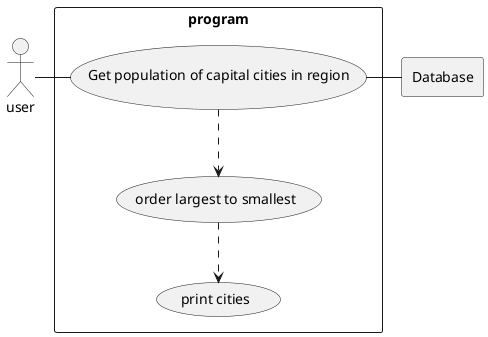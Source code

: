@startuml

actor user as "user"

rectangle Database

rectangle "program" {
    usecase UC4 as "Get population of capital cities in region"
    usecase UCa as "order largest to smallest"

    usecase UCb as "print cities"

    user - UC4
    UC4 ..> UCa
    UCa ..> UCb

    UC4 - Database
}

@enduml